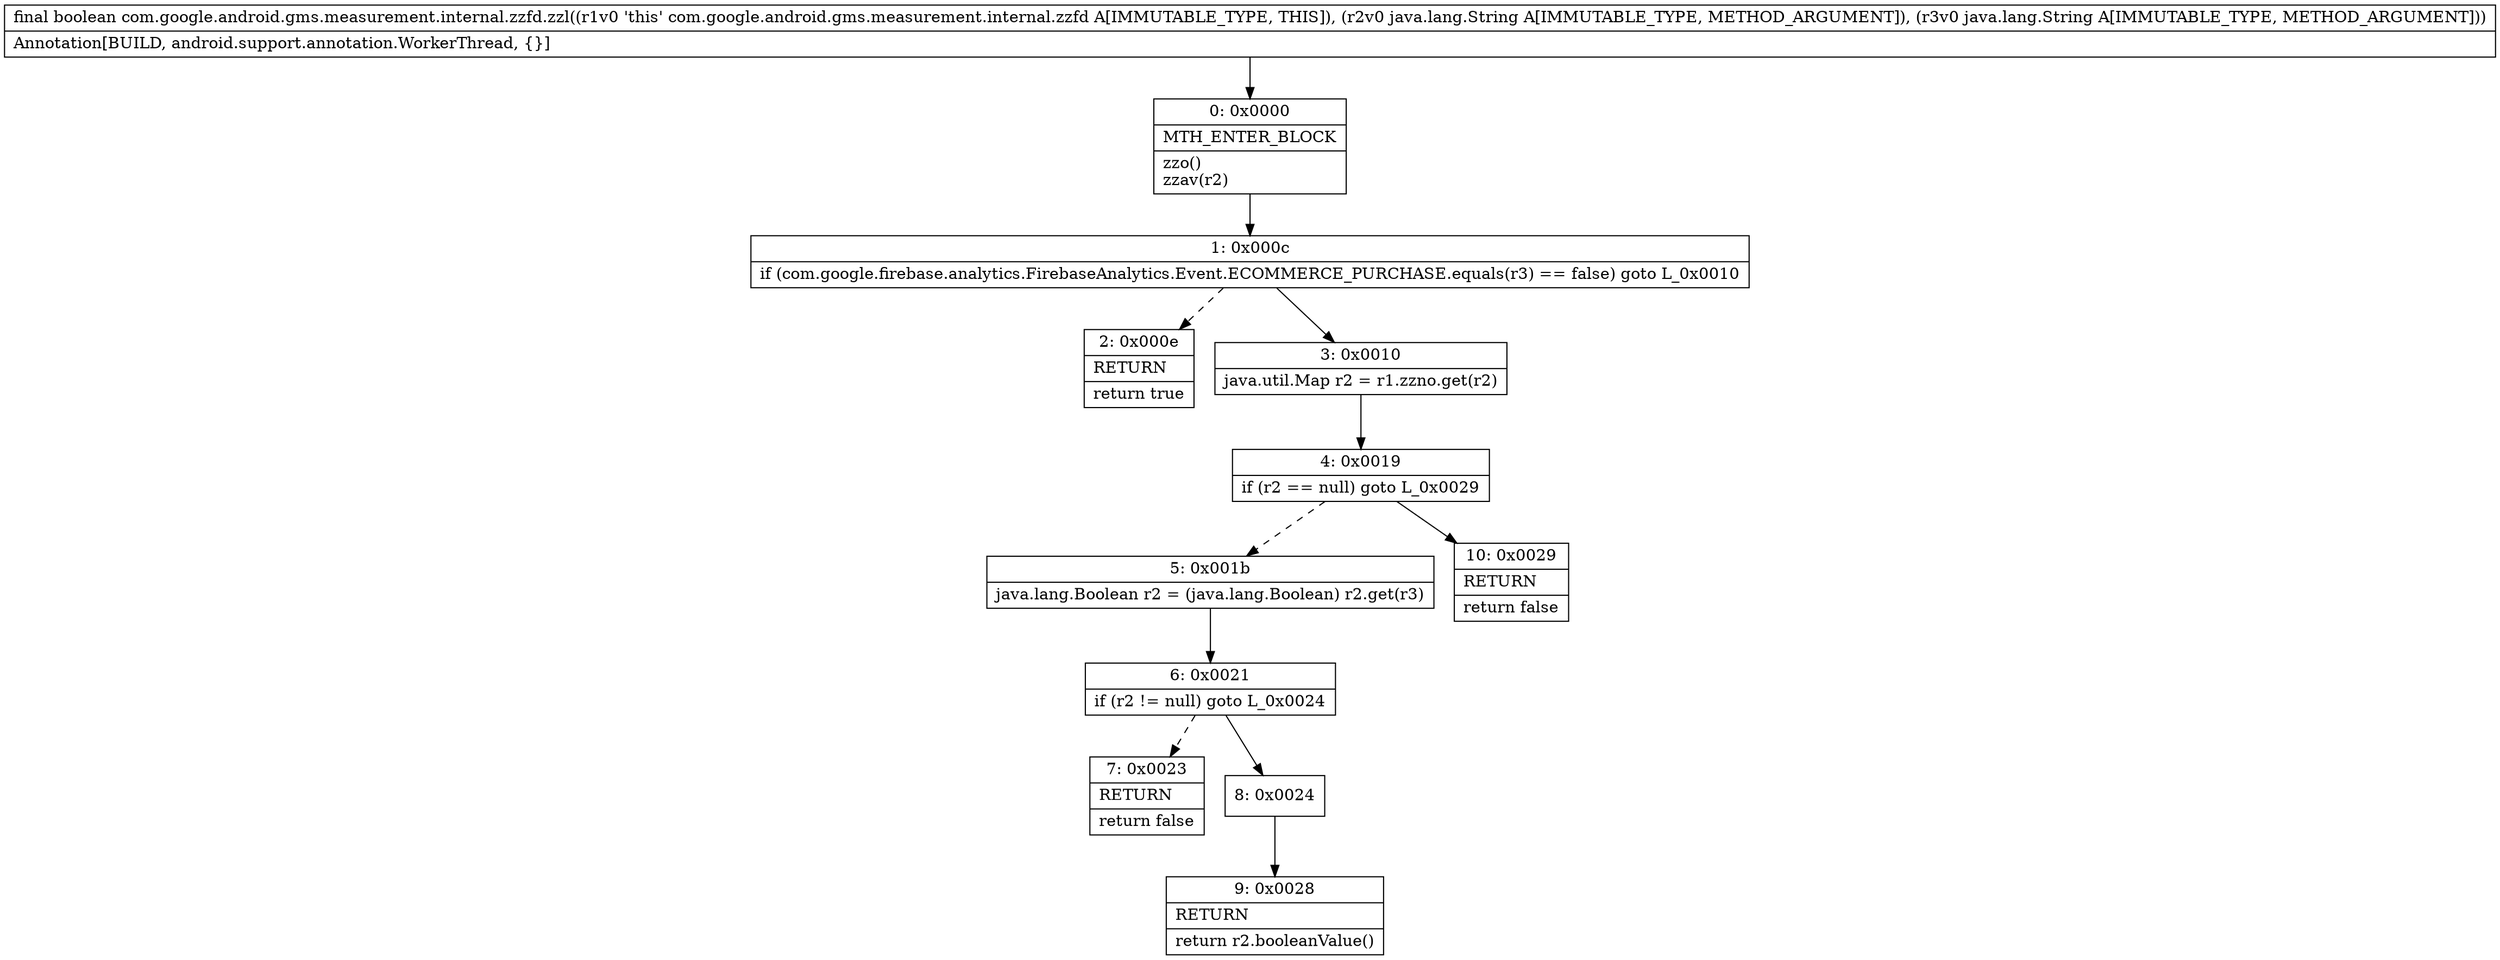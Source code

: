 digraph "CFG forcom.google.android.gms.measurement.internal.zzfd.zzl(Ljava\/lang\/String;Ljava\/lang\/String;)Z" {
Node_0 [shape=record,label="{0\:\ 0x0000|MTH_ENTER_BLOCK\l|zzo()\lzzav(r2)\l}"];
Node_1 [shape=record,label="{1\:\ 0x000c|if (com.google.firebase.analytics.FirebaseAnalytics.Event.ECOMMERCE_PURCHASE.equals(r3) == false) goto L_0x0010\l}"];
Node_2 [shape=record,label="{2\:\ 0x000e|RETURN\l|return true\l}"];
Node_3 [shape=record,label="{3\:\ 0x0010|java.util.Map r2 = r1.zzno.get(r2)\l}"];
Node_4 [shape=record,label="{4\:\ 0x0019|if (r2 == null) goto L_0x0029\l}"];
Node_5 [shape=record,label="{5\:\ 0x001b|java.lang.Boolean r2 = (java.lang.Boolean) r2.get(r3)\l}"];
Node_6 [shape=record,label="{6\:\ 0x0021|if (r2 != null) goto L_0x0024\l}"];
Node_7 [shape=record,label="{7\:\ 0x0023|RETURN\l|return false\l}"];
Node_8 [shape=record,label="{8\:\ 0x0024}"];
Node_9 [shape=record,label="{9\:\ 0x0028|RETURN\l|return r2.booleanValue()\l}"];
Node_10 [shape=record,label="{10\:\ 0x0029|RETURN\l|return false\l}"];
MethodNode[shape=record,label="{final boolean com.google.android.gms.measurement.internal.zzfd.zzl((r1v0 'this' com.google.android.gms.measurement.internal.zzfd A[IMMUTABLE_TYPE, THIS]), (r2v0 java.lang.String A[IMMUTABLE_TYPE, METHOD_ARGUMENT]), (r3v0 java.lang.String A[IMMUTABLE_TYPE, METHOD_ARGUMENT]))  | Annotation[BUILD, android.support.annotation.WorkerThread, \{\}]\l}"];
MethodNode -> Node_0;
Node_0 -> Node_1;
Node_1 -> Node_2[style=dashed];
Node_1 -> Node_3;
Node_3 -> Node_4;
Node_4 -> Node_5[style=dashed];
Node_4 -> Node_10;
Node_5 -> Node_6;
Node_6 -> Node_7[style=dashed];
Node_6 -> Node_8;
Node_8 -> Node_9;
}

